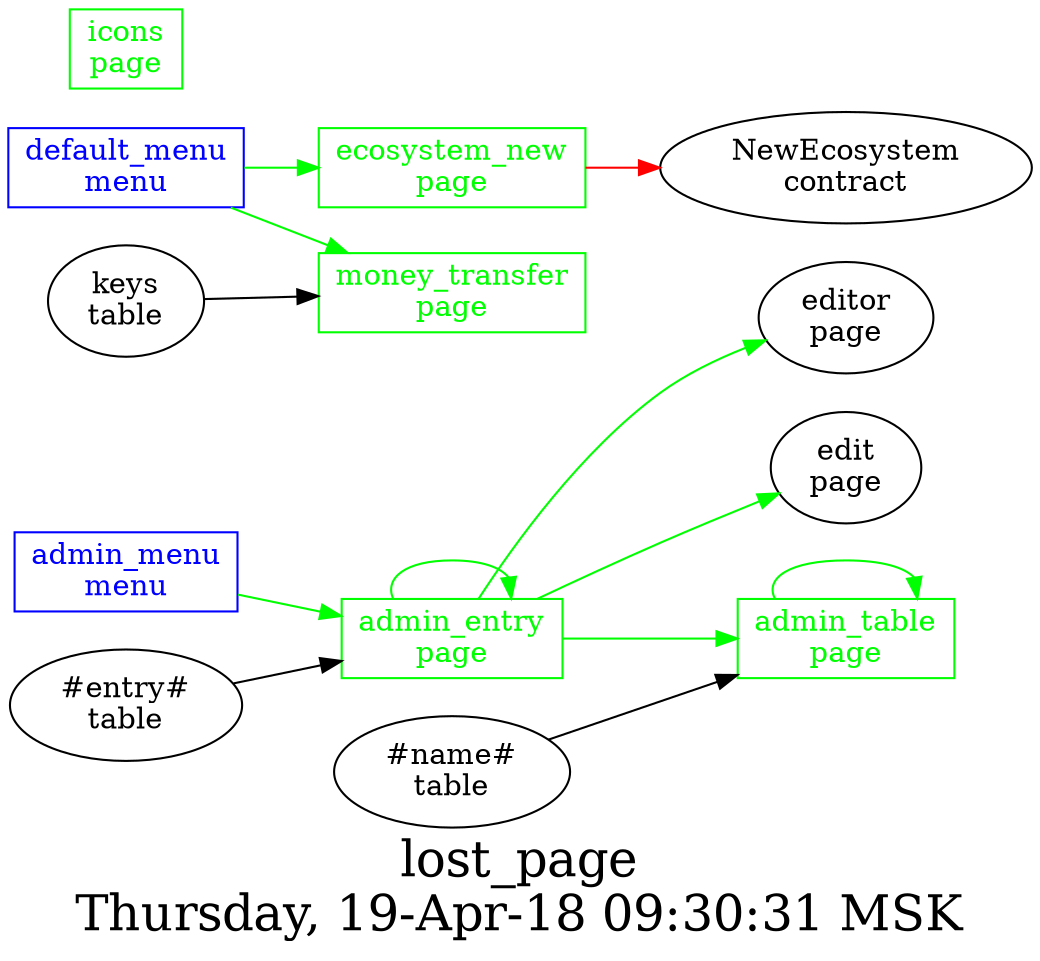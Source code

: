 digraph G {
graph [
  fontsize="24";
  label="lost_page\nThursday, 19-Apr-18 09:30:31 MSK";
  nojustify=true;
  ordering=out;
  rankdir=LR;
  size="30";
];
"admin_menu\nmenu" -> "admin_entry\npage"  [ color=green ]
"admin_menu\nmenu" [color=blue, fontcolor=blue, group=menus, shape=record];
"default_menu\nmenu" -> "ecosystem_new\npage"  [ color=green ]
"default_menu\nmenu" -> "money_transfer\npage"  [ color=green ]
"default_menu\nmenu" [color=blue, fontcolor=blue, group=menus, shape=record];
"#entry#\ntable" -> "admin_entry\npage"  [ color="" ]
"admin_entry\npage" -> "admin_entry\npage"  [ color=green ]
"admin_entry\npage" -> "editor\npage"  [ color=green ]
"admin_entry\npage" -> "edit\npage"  [ color=green ]
"admin_entry\npage" -> "admin_table\npage"  [ color=green ]
"admin_entry\npage" [color=green, fontcolor=green, group=pages, shape=record];
"#name#\ntable" -> "admin_table\npage"  [ color="" ]
"admin_table\npage" -> "admin_table\npage"  [ color=green ]
"admin_table\npage" [color=green, fontcolor=green, group=pages, shape=record];
"ecosystem_new\npage" -> "NewEcosystem\ncontract"  [ color=red ]
"ecosystem_new\npage" [color=green, fontcolor=green, group=pages, shape=record];
"icons\npage" [color=green, fontcolor=green, group=pages, shape=record];
"keys\ntable" -> "money_transfer\npage"  [ color="" ]
"money_transfer\npage" [color=green, fontcolor=green, group=pages, shape=record];
}
